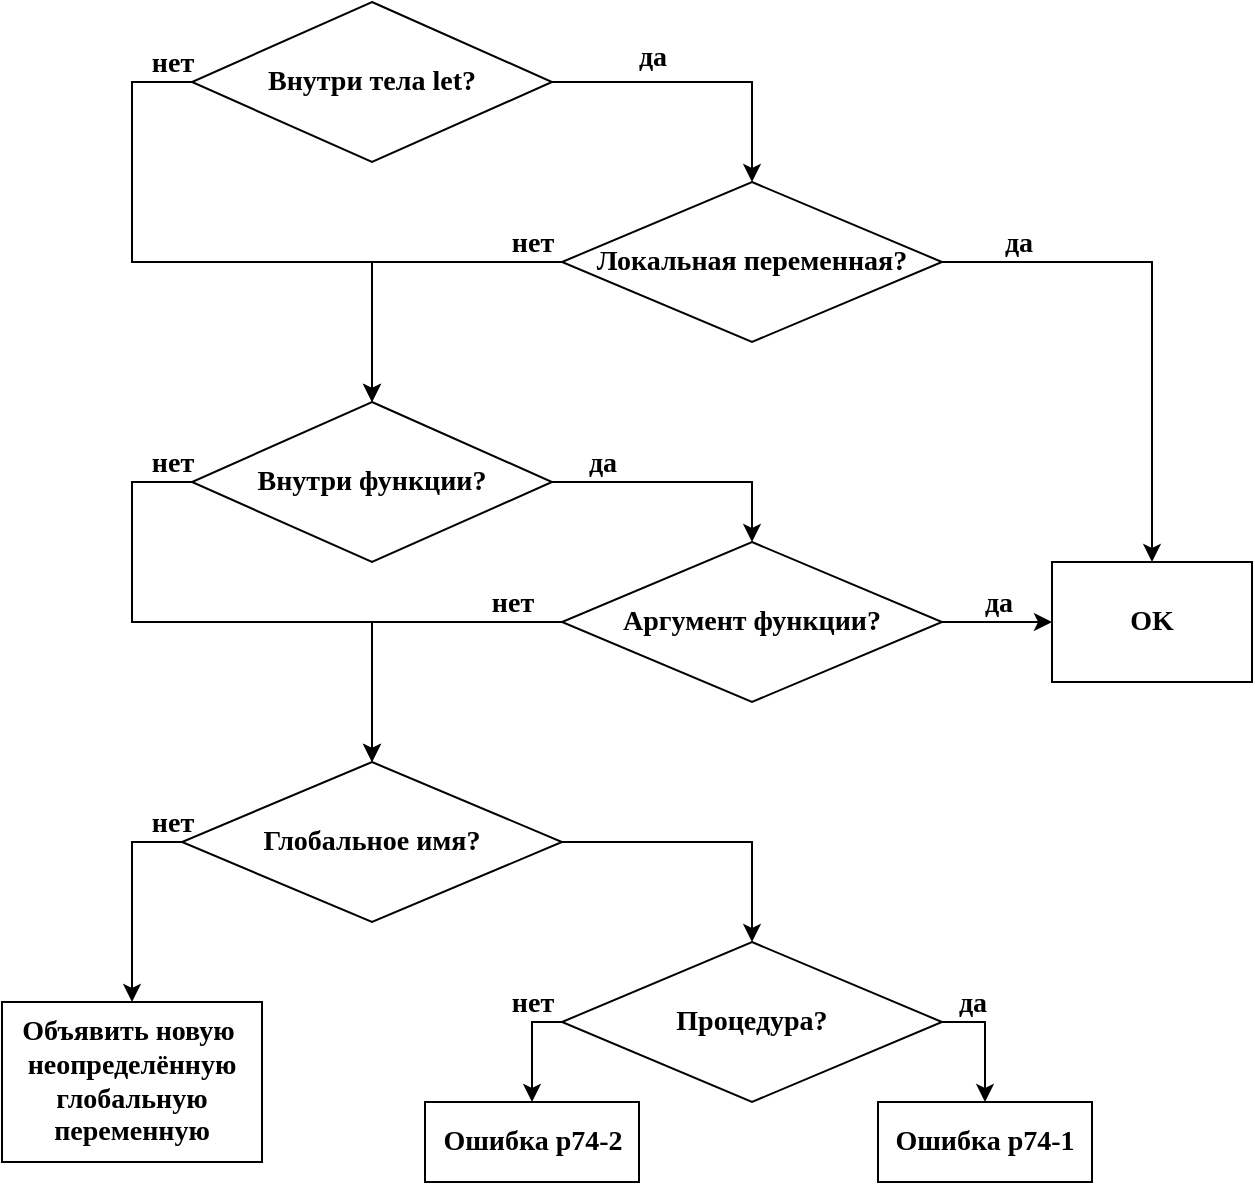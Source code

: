 <mxfile version="10.6.9" type="device"><diagram id="NNP1wuPMsDcuIXAYP004" name="Page-1"><mxGraphModel dx="1360" dy="762" grid="1" gridSize="10" guides="1" tooltips="1" connect="1" arrows="1" fold="1" page="1" pageScale="1" pageWidth="827" pageHeight="1169" math="0" shadow="0"><root><mxCell id="0"/><mxCell id="1" parent="0"/><mxCell id="y2ZI_nW9qVkKiNgpRveW-28" value="" style="edgeStyle=orthogonalEdgeStyle;rounded=0;orthogonalLoop=1;jettySize=auto;html=1;fontFamily=Verdana;fontSize=14;align=center;fontStyle=1" parent="1" source="y2ZI_nW9qVkKiNgpRveW-26" target="y2ZI_nW9qVkKiNgpRveW-27" edge="1"><mxGeometry relative="1" as="geometry"/></mxCell><mxCell id="y2ZI_nW9qVkKiNgpRveW-38" style="edgeStyle=orthogonalEdgeStyle;rounded=0;orthogonalLoop=1;jettySize=auto;html=1;fontFamily=Verdana;fontSize=14;exitX=0;exitY=0.5;exitDx=0;exitDy=0;align=center;entryX=0.5;entryY=0;entryDx=0;entryDy=0;fontStyle=1" parent="1" source="y2ZI_nW9qVkKiNgpRveW-26" target="y2ZI_nW9qVkKiNgpRveW-31" edge="1"><mxGeometry relative="1" as="geometry"><mxPoint x="300" y="250" as="targetPoint"/><Array as="points"><mxPoint x="250" y="100"/><mxPoint x="250" y="190"/><mxPoint x="370" y="190"/></Array></mxGeometry></mxCell><mxCell id="y2ZI_nW9qVkKiNgpRveW-26" value="&lt;div style=&quot;text-align: center&quot;&gt;&lt;span&gt;Внутри тела let?&lt;/span&gt;&lt;/div&gt;" style="rhombus;whiteSpace=wrap;html=1;fillColor=none;gradientColor=none;fontFamily=Verdana;fontSize=14;align=center;fontStyle=1" parent="1" vertex="1"><mxGeometry x="280" y="60" width="180" height="80" as="geometry"/></mxCell><mxCell id="y2ZI_nW9qVkKiNgpRveW-32" value="" style="edgeStyle=orthogonalEdgeStyle;rounded=0;orthogonalLoop=1;jettySize=auto;html=1;fontFamily=Verdana;fontSize=14;align=center;fontStyle=1" parent="1" source="y2ZI_nW9qVkKiNgpRveW-27" target="y2ZI_nW9qVkKiNgpRveW-31" edge="1"><mxGeometry relative="1" as="geometry"/></mxCell><mxCell id="y2ZI_nW9qVkKiNgpRveW-34" value="" style="edgeStyle=orthogonalEdgeStyle;rounded=0;orthogonalLoop=1;jettySize=auto;html=1;fontFamily=Verdana;fontSize=14;align=center;fontStyle=1" parent="1" source="y2ZI_nW9qVkKiNgpRveW-27" target="y2ZI_nW9qVkKiNgpRveW-43" edge="1"><mxGeometry relative="1" as="geometry"><mxPoint x="715" y="190" as="targetPoint"/></mxGeometry></mxCell><mxCell id="y2ZI_nW9qVkKiNgpRveW-27" value="&lt;div style=&quot;text-align: center&quot;&gt;Локальная переменная?&lt;/div&gt;" style="rhombus;whiteSpace=wrap;html=1;fillColor=none;gradientColor=none;fontFamily=Verdana;fontSize=14;align=center;fontStyle=1" parent="1" vertex="1"><mxGeometry x="465" y="150" width="190" height="80" as="geometry"/></mxCell><mxCell id="y2ZI_nW9qVkKiNgpRveW-46" style="edgeStyle=orthogonalEdgeStyle;rounded=0;orthogonalLoop=1;jettySize=auto;html=1;exitX=1;exitY=0.5;exitDx=0;exitDy=0;entryX=0.5;entryY=0;entryDx=0;entryDy=0;fontFamily=Verdana;fontSize=14;align=center;fontStyle=1" parent="1" source="y2ZI_nW9qVkKiNgpRveW-31" target="y2ZI_nW9qVkKiNgpRveW-42" edge="1"><mxGeometry relative="1" as="geometry"/></mxCell><mxCell id="y2ZI_nW9qVkKiNgpRveW-56" style="edgeStyle=orthogonalEdgeStyle;rounded=0;orthogonalLoop=1;jettySize=auto;html=1;fontFamily=Verdana;fontSize=14;align=center;entryX=0.5;entryY=0;entryDx=0;entryDy=0;fontStyle=1" parent="1" source="y2ZI_nW9qVkKiNgpRveW-31" target="y2ZI_nW9qVkKiNgpRveW-54" edge="1"><mxGeometry relative="1" as="geometry"><mxPoint x="230" y="430" as="targetPoint"/><Array as="points"><mxPoint x="250" y="300"/><mxPoint x="250" y="370"/><mxPoint x="370" y="370"/></Array></mxGeometry></mxCell><mxCell id="y2ZI_nW9qVkKiNgpRveW-31" value="&lt;div style=&quot;text-align: center&quot;&gt;Внутри функции?&lt;/div&gt;" style="rhombus;whiteSpace=wrap;html=1;fillColor=none;gradientColor=none;fontFamily=Verdana;fontSize=14;align=center;fontStyle=1" parent="1" vertex="1"><mxGeometry x="280" y="260" width="180" height="80" as="geometry"/></mxCell><mxCell id="y2ZI_nW9qVkKiNgpRveW-30" value="да" style="text;html=1;resizable=0;points=[];autosize=1;align=center;verticalAlign=top;spacingTop=-4;fontSize=14;fontFamily=Verdana;fontStyle=1" parent="1" vertex="1"><mxGeometry x="495" y="77" width="30" height="20" as="geometry"/></mxCell><mxCell id="y2ZI_nW9qVkKiNgpRveW-36" value="да" style="text;html=1;resizable=0;points=[];autosize=1;align=center;verticalAlign=top;spacingTop=-4;fontSize=14;fontFamily=Verdana;fontStyle=1" parent="1" vertex="1"><mxGeometry x="677.5" y="170" width="30" height="20" as="geometry"/></mxCell><mxCell id="y2ZI_nW9qVkKiNgpRveW-37" value="нет" style="text;html=1;resizable=0;points=[];autosize=1;align=center;verticalAlign=top;spacingTop=-4;fontSize=14;fontFamily=Verdana;fontStyle=1" parent="1" vertex="1"><mxGeometry x="430" y="170" width="40" height="20" as="geometry"/></mxCell><mxCell id="y2ZI_nW9qVkKiNgpRveW-39" value="нет" style="text;html=1;resizable=0;points=[];autosize=1;align=center;verticalAlign=top;spacingTop=-4;fontSize=14;fontFamily=Verdana;fontStyle=1" parent="1" vertex="1"><mxGeometry x="250" y="80" width="40" height="20" as="geometry"/></mxCell><mxCell id="y2ZI_nW9qVkKiNgpRveW-41" value="" style="edgeStyle=orthogonalEdgeStyle;rounded=0;orthogonalLoop=1;jettySize=auto;html=1;fontFamily=Verdana;fontSize=14;entryX=0;entryY=0.5;entryDx=0;entryDy=0;align=center;fontStyle=1" parent="1" source="y2ZI_nW9qVkKiNgpRveW-42" target="y2ZI_nW9qVkKiNgpRveW-43" edge="1"><mxGeometry relative="1" as="geometry"><mxPoint x="880" y="380" as="targetPoint"/></mxGeometry></mxCell><mxCell id="y2ZI_nW9qVkKiNgpRveW-55" value="" style="edgeStyle=orthogonalEdgeStyle;rounded=0;orthogonalLoop=1;jettySize=auto;html=1;fontFamily=Verdana;fontSize=14;align=center;exitX=0;exitY=0.5;exitDx=0;exitDy=0;fontStyle=1" parent="1" source="y2ZI_nW9qVkKiNgpRveW-42" target="y2ZI_nW9qVkKiNgpRveW-54" edge="1"><mxGeometry relative="1" as="geometry"/></mxCell><mxCell id="y2ZI_nW9qVkKiNgpRveW-42" value="&lt;div style=&quot;text-align: center&quot;&gt;Аргумент функции?&lt;/div&gt;" style="rhombus;whiteSpace=wrap;html=1;fillColor=none;gradientColor=none;fontFamily=Verdana;fontSize=14;align=center;fontStyle=1" parent="1" vertex="1"><mxGeometry x="465" y="330" width="190" height="80" as="geometry"/></mxCell><mxCell id="y2ZI_nW9qVkKiNgpRveW-58" style="edgeStyle=orthogonalEdgeStyle;rounded=0;orthogonalLoop=1;jettySize=auto;html=1;exitX=0;exitY=0.5;exitDx=0;exitDy=0;fontFamily=Verdana;fontSize=14;align=center;fontStyle=1" parent="1" source="y2ZI_nW9qVkKiNgpRveW-54" target="y2ZI_nW9qVkKiNgpRveW-59" edge="1"><mxGeometry relative="1" as="geometry"><mxPoint x="230" y="620" as="targetPoint"/><Array as="points"><mxPoint x="250" y="480"/></Array></mxGeometry></mxCell><mxCell id="y2ZI_nW9qVkKiNgpRveW-63" value="" style="edgeStyle=orthogonalEdgeStyle;rounded=0;orthogonalLoop=1;jettySize=auto;html=1;fontFamily=Verdana;fontSize=14;align=center;exitX=1;exitY=0.5;exitDx=0;exitDy=0;fontStyle=1" parent="1" source="y2ZI_nW9qVkKiNgpRveW-54" target="y2ZI_nW9qVkKiNgpRveW-62" edge="1"><mxGeometry relative="1" as="geometry"/></mxCell><mxCell id="y2ZI_nW9qVkKiNgpRveW-54" value="&lt;div style=&quot;text-align: center&quot;&gt;Глобальное имя?&lt;/div&gt;" style="rhombus;whiteSpace=wrap;html=1;fillColor=none;gradientColor=none;fontFamily=Verdana;fontSize=14;align=center;fontStyle=1" parent="1" vertex="1"><mxGeometry x="275" y="440" width="190" height="80" as="geometry"/></mxCell><mxCell id="y2ZI_nW9qVkKiNgpRveW-70" style="edgeStyle=orthogonalEdgeStyle;rounded=0;orthogonalLoop=1;jettySize=auto;html=1;exitX=1;exitY=0.5;exitDx=0;exitDy=0;fontFamily=Verdana;fontSize=14;align=center;fontStyle=1" parent="1" source="y2ZI_nW9qVkKiNgpRveW-62" target="y2ZI_nW9qVkKiNgpRveW-71" edge="1"><mxGeometry relative="1" as="geometry"><mxPoint x="720" y="570" as="targetPoint"/></mxGeometry></mxCell><mxCell id="y2ZI_nW9qVkKiNgpRveW-62" value="&lt;div style=&quot;text-align: center&quot;&gt;Процедура?&lt;/div&gt;" style="rhombus;whiteSpace=wrap;html=1;fillColor=none;gradientColor=none;fontFamily=Verdana;fontSize=14;align=center;fontStyle=1" parent="1" vertex="1"><mxGeometry x="465" y="530" width="190" height="80" as="geometry"/></mxCell><mxCell id="y2ZI_nW9qVkKiNgpRveW-43" value="OK" style="rounded=0;whiteSpace=wrap;html=1;fillColor=none;gradientColor=none;fontFamily=Verdana;fontSize=14;align=center;fontStyle=1" parent="1" vertex="1"><mxGeometry x="710" y="340" width="100" height="60" as="geometry"/></mxCell><mxCell id="y2ZI_nW9qVkKiNgpRveW-44" value="да" style="text;html=1;resizable=0;points=[];autosize=1;align=center;verticalAlign=top;spacingTop=-4;fontSize=14;fontFamily=Verdana;fontStyle=1" parent="1" vertex="1"><mxGeometry x="667.5" y="350" width="30" height="20" as="geometry"/></mxCell><mxCell id="y2ZI_nW9qVkKiNgpRveW-45" value="нет" style="text;html=1;resizable=0;points=[];autosize=1;align=center;verticalAlign=top;spacingTop=-4;fontSize=14;fontFamily=Verdana;fontStyle=1" parent="1" vertex="1"><mxGeometry x="420" y="350" width="40" height="20" as="geometry"/></mxCell><mxCell id="y2ZI_nW9qVkKiNgpRveW-53" value="да" style="text;html=1;resizable=0;points=[];autosize=1;align=center;verticalAlign=top;spacingTop=-4;fontSize=14;fontFamily=Verdana;fontStyle=1" parent="1" vertex="1"><mxGeometry x="470" y="280" width="30" height="20" as="geometry"/></mxCell><mxCell id="y2ZI_nW9qVkKiNgpRveW-57" value="нет" style="text;html=1;resizable=0;points=[];autosize=1;align=center;verticalAlign=top;spacingTop=-4;fontSize=14;fontFamily=Verdana;fontStyle=1" parent="1" vertex="1"><mxGeometry x="250" y="280" width="40" height="20" as="geometry"/></mxCell><mxCell id="y2ZI_nW9qVkKiNgpRveW-59" value="Объявить новую&amp;nbsp; неопределённую глобальную переменную" style="rounded=0;whiteSpace=wrap;html=1;fontFamily=Verdana;fontStyle=1;fontSize=14;" parent="1" vertex="1"><mxGeometry x="185" y="560" width="130" height="80" as="geometry"/></mxCell><mxCell id="y2ZI_nW9qVkKiNgpRveW-60" value="нет" style="text;html=1;resizable=0;points=[];autosize=1;align=center;verticalAlign=top;spacingTop=-4;fontSize=14;fontFamily=Verdana;fontStyle=1" parent="1" vertex="1"><mxGeometry x="250" y="460" width="40" height="20" as="geometry"/></mxCell><mxCell id="y2ZI_nW9qVkKiNgpRveW-67" value="нет" style="text;html=1;resizable=0;points=[];autosize=1;align=center;verticalAlign=top;spacingTop=-4;fontSize=14;fontFamily=Verdana;fontStyle=1" parent="1" vertex="1"><mxGeometry x="430" y="550" width="40" height="20" as="geometry"/></mxCell><mxCell id="y2ZI_nW9qVkKiNgpRveW-71" value="Ошибка p74-1" style="rounded=0;whiteSpace=wrap;html=1;fontStyle=1;fontFamily=Verdana;fontSize=14;" parent="1" vertex="1"><mxGeometry x="623" y="610" width="107" height="40" as="geometry"/></mxCell><mxCell id="y2ZI_nW9qVkKiNgpRveW-72" value="да" style="text;html=1;resizable=0;points=[];autosize=1;align=center;verticalAlign=top;spacingTop=-4;fontSize=14;fontFamily=Verdana;fontStyle=1" parent="1" vertex="1"><mxGeometry x="655" y="550" width="30" height="20" as="geometry"/></mxCell><mxCell id="QclQVQakLw92h5dagRdP-3" style="edgeStyle=orthogonalEdgeStyle;rounded=0;orthogonalLoop=1;jettySize=auto;html=1;fontFamily=Verdana;fontSize=14;align=center;fontStyle=1;exitX=0;exitY=0.5;exitDx=0;exitDy=0;" edge="1" parent="1" target="QclQVQakLw92h5dagRdP-4" source="y2ZI_nW9qVkKiNgpRveW-62"><mxGeometry relative="1" as="geometry"><mxPoint x="465" y="590" as="targetPoint"/><mxPoint x="435" y="630" as="sourcePoint"/><Array as="points"><mxPoint x="450" y="570"/></Array></mxGeometry></mxCell><mxCell id="QclQVQakLw92h5dagRdP-4" value="Ошибка p74-2" style="rounded=0;whiteSpace=wrap;html=1;fontStyle=1;fontFamily=Verdana;fontSize=14;" vertex="1" parent="1"><mxGeometry x="396.5" y="610" width="107" height="40" as="geometry"/></mxCell></root></mxGraphModel></diagram></mxfile>